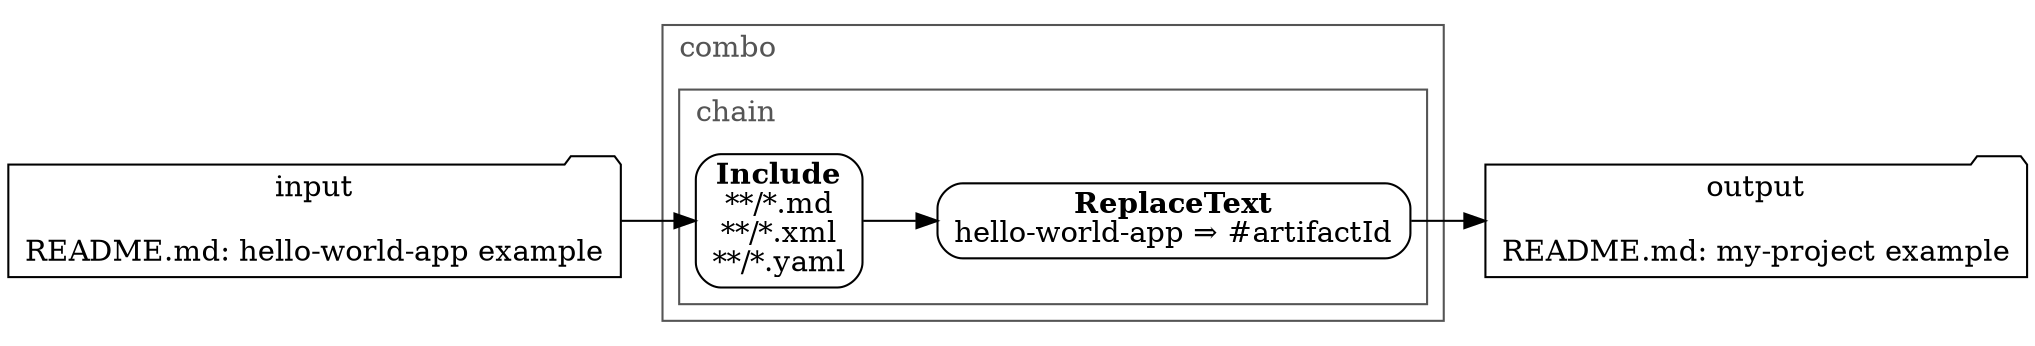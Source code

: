 digraph G {
  rankdir="LR";
  labeljust="l";
  node [shape="rect"; style="rounded"; ]


  String_2dbe250d [label="input\n\nREADME.md: hello-world-app example"; shape="folder"; ]
  String_553f1d75 [label="output\n\nREADME.md: my-project example"; shape="folder"; ]

  ReplaceText_4264b240 -> String_553f1d75;
  String_2dbe250d -> Include_51850751;

  subgraph cluster_3d3ba765 {
    label=<combo>;
    color="#555555";
    fontcolor="#555555";

    subgraph cluster_58e6d4b8 {
      label=<chain>;
      color="#555555";
      fontcolor="#555555";

      Include_51850751 [label=<<b>Include</b><br/>**/*.md<br/>**/*.xml<br/>**/*.yaml>; ]
      ReplaceText_4264b240 [label=<<b>ReplaceText</b><br/>hello-world-app &#x21D2; #artifactId>; ]

      Include_51850751 -> ReplaceText_4264b240;
    }
  }
}

